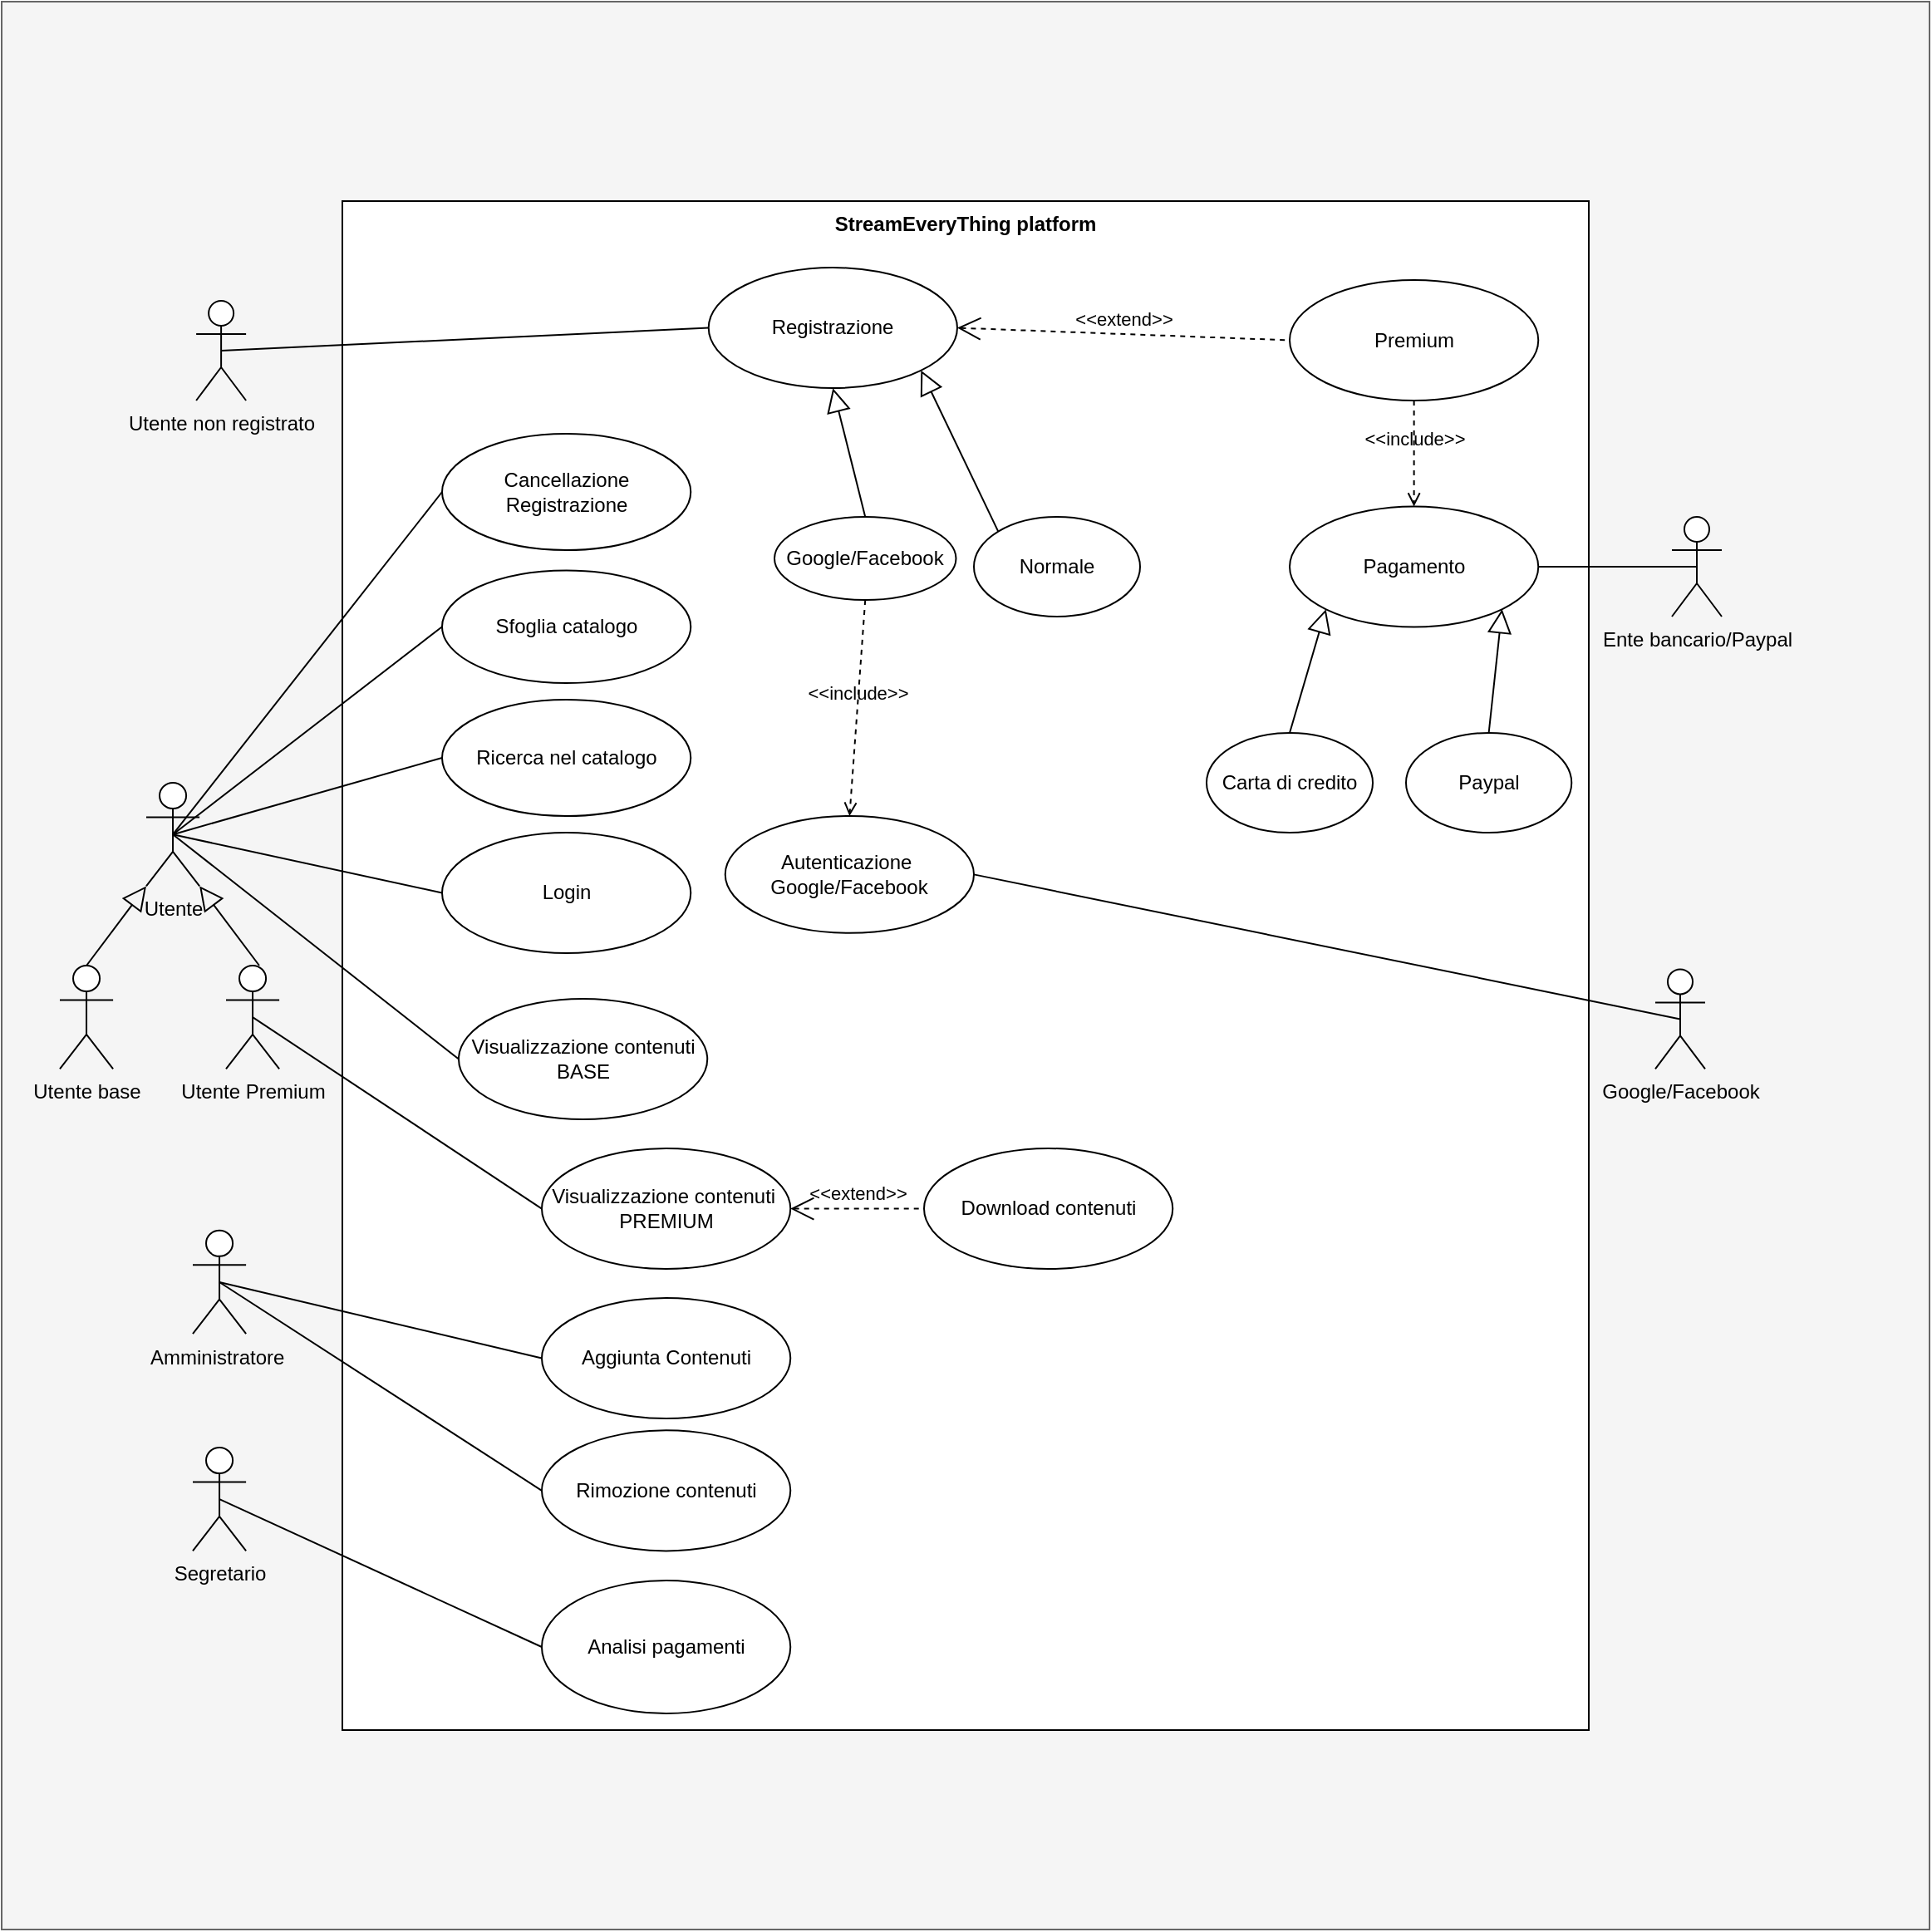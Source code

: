 <mxfile>
    <diagram id="11KYIz2wfZRPv0BPyxRQ" name="Page-1">
        <mxGraphModel dx="1050" dy="2278" grid="1" gridSize="10" guides="1" tooltips="1" connect="1" arrows="1" fold="1" page="1" pageScale="1" pageWidth="850" pageHeight="1100" math="0" shadow="0">
            <root>
                <mxCell id="0"/>
                <mxCell id="1" parent="0"/>
                <mxCell id="149" value="" style="whiteSpace=wrap;html=1;aspect=fixed;fillColor=#f5f5f5;fontColor=#333333;strokeColor=#666666;" vertex="1" parent="1">
                    <mxGeometry x="-135.0" y="-150" width="1160" height="1160" as="geometry"/>
                </mxCell>
                <mxCell id="82" value="StreamEveryThing platform" style="shape=rect;html=1;verticalAlign=top;fontStyle=1;whiteSpace=wrap;align=center;" vertex="1" parent="1">
                    <mxGeometry x="70" y="-30" width="750" height="920" as="geometry"/>
                </mxCell>
                <mxCell id="4" value="Amministratore&amp;nbsp;" style="shape=umlActor;html=1;verticalLabelPosition=bottom;verticalAlign=top;align=center;shadow=0;" parent="1" vertex="1">
                    <mxGeometry x="-20.002" y="589.387" width="32.062" height="62.195" as="geometry"/>
                </mxCell>
                <mxCell id="3" value="Segretario" style="shape=umlActor;html=1;verticalLabelPosition=bottom;verticalAlign=top;align=center;" parent="1" vertex="1">
                    <mxGeometry x="-20.002" y="720.002" width="32.062" height="62.195" as="geometry"/>
                </mxCell>
                <mxCell id="16" value="Sfoglia catalogo" style="ellipse;whiteSpace=wrap;html=1;container=0;" parent="1" vertex="1">
                    <mxGeometry x="130" y="192.2" width="149.63" height="67.8" as="geometry"/>
                </mxCell>
                <mxCell id="79" value="Ente bancario/Paypal" style="shape=umlActor;html=1;verticalLabelPosition=bottom;verticalAlign=top;align=center;" vertex="1" parent="1">
                    <mxGeometry x="870" y="160.0" width="30" height="60" as="geometry"/>
                </mxCell>
                <mxCell id="80" value="Google/Facebook" style="shape=umlActor;html=1;verticalLabelPosition=bottom;verticalAlign=top;align=center;" vertex="1" parent="1">
                    <mxGeometry x="860" y="432.2" width="30" height="60" as="geometry"/>
                </mxCell>
                <mxCell id="84" value="" style="edgeStyle=none;html=1;endArrow=none;verticalAlign=bottom;entryX=0;entryY=0.5;entryDx=0;entryDy=0;exitX=0.5;exitY=0.5;exitDx=0;exitDy=0;exitPerimeter=0;" edge="1" parent="1" source="4" target="94">
                    <mxGeometry width="160" relative="1" as="geometry">
                        <mxPoint x="200" y="670" as="sourcePoint"/>
                        <mxPoint x="290.003" y="746.278" as="targetPoint"/>
                    </mxGeometry>
                </mxCell>
                <mxCell id="85" value="" style="edgeStyle=none;html=1;endArrow=none;verticalAlign=bottom;entryX=0;entryY=0.5;entryDx=0;entryDy=0;exitX=0.5;exitY=0.5;exitDx=0;exitDy=0;exitPerimeter=0;" edge="1" parent="1" source="4" target="89">
                    <mxGeometry width="160" relative="1" as="geometry">
                        <mxPoint x="200" y="670" as="sourcePoint"/>
                        <mxPoint x="290.003" y="840.423" as="targetPoint"/>
                    </mxGeometry>
                </mxCell>
                <mxCell id="86" value="Ricerca nel catalogo" style="ellipse;whiteSpace=wrap;html=1;container=0;" vertex="1" parent="1">
                    <mxGeometry x="130" y="270" width="149.63" height="70" as="geometry"/>
                </mxCell>
                <mxCell id="87" value="Registrazione&lt;br&gt;" style="ellipse;whiteSpace=wrap;html=1;container=0;" vertex="1" parent="1">
                    <mxGeometry x="290.365" y="9.997" width="149.625" height="72.561" as="geometry"/>
                </mxCell>
                <mxCell id="88" value="Login" style="ellipse;whiteSpace=wrap;html=1;container=0;" vertex="1" parent="1">
                    <mxGeometry x="130.005" y="349.997" width="149.625" height="72.561" as="geometry"/>
                </mxCell>
                <mxCell id="89" value="Rimozione contenuti" style="ellipse;whiteSpace=wrap;html=1;container=0;" vertex="1" parent="1">
                    <mxGeometry x="189.995" y="709.637" width="149.625" height="72.561" as="geometry"/>
                </mxCell>
                <mxCell id="90" value="Cancellazione Registrazione" style="ellipse;whiteSpace=wrap;html=1;container=0;" vertex="1" parent="1">
                    <mxGeometry x="130" y="110" width="149.63" height="70" as="geometry"/>
                </mxCell>
                <mxCell id="91" value="Visualizzazione contenuti&amp;nbsp;&lt;br&gt;PREMIUM" style="ellipse;whiteSpace=wrap;html=1;container=0;" vertex="1" parent="1">
                    <mxGeometry x="189.995" y="539.997" width="149.625" height="72.561" as="geometry"/>
                </mxCell>
                <mxCell id="92" value="Pagamento" style="ellipse;whiteSpace=wrap;html=1;container=0;" vertex="1" parent="1">
                    <mxGeometry x="640.005" y="153.717" width="149.625" height="72.561" as="geometry"/>
                </mxCell>
                <mxCell id="93" value="Analisi pagamenti" style="ellipse;whiteSpace=wrap;html=1;container=0;" vertex="1" parent="1">
                    <mxGeometry x="189.99" y="800" width="149.63" height="80" as="geometry"/>
                </mxCell>
                <mxCell id="94" value="Aggiunta Contenuti" style="ellipse;whiteSpace=wrap;html=1;container=0;" vertex="1" parent="1">
                    <mxGeometry x="189.995" y="629.997" width="149.625" height="72.561" as="geometry"/>
                </mxCell>
                <mxCell id="95" value="Download contenuti" style="ellipse;whiteSpace=wrap;html=1;container=0;" vertex="1" parent="1">
                    <mxGeometry x="420.005" y="539.997" width="149.625" height="72.561" as="geometry"/>
                </mxCell>
                <mxCell id="96" value="Visualizzazione contenuti&lt;br&gt;BASE" style="ellipse;whiteSpace=wrap;html=1;container=0;" vertex="1" parent="1">
                    <mxGeometry x="139.995" y="449.997" width="149.625" height="72.561" as="geometry"/>
                </mxCell>
                <mxCell id="101" value="&amp;lt;&amp;lt;include&amp;gt;&amp;gt;" style="edgeStyle=none;html=1;endArrow=open;verticalAlign=bottom;dashed=1;labelBackgroundColor=none;exitX=0.5;exitY=1;exitDx=0;exitDy=0;entryX=0.5;entryY=0;entryDx=0;entryDy=0;" edge="1" parent="1" source="124" target="92">
                    <mxGeometry width="160" relative="1" as="geometry">
                        <mxPoint x="329.62" y="96.278" as="sourcePoint"/>
                        <mxPoint x="525" y="150" as="targetPoint"/>
                    </mxGeometry>
                </mxCell>
                <mxCell id="102" value="" style="edgeStyle=none;html=1;endArrow=none;verticalAlign=bottom;entryX=0.5;entryY=0.5;entryDx=0;entryDy=0;entryPerimeter=0;exitX=1;exitY=0.5;exitDx=0;exitDy=0;" edge="1" parent="1" source="92" target="79">
                    <mxGeometry width="160" relative="1" as="geometry">
                        <mxPoint x="650" y="230" as="sourcePoint"/>
                        <mxPoint x="810" y="230" as="targetPoint"/>
                    </mxGeometry>
                </mxCell>
                <mxCell id="103" value="" style="edgeStyle=none;html=1;endArrow=none;verticalAlign=bottom;entryX=0.5;entryY=0.5;entryDx=0;entryDy=0;entryPerimeter=0;exitX=1;exitY=0.5;exitDx=0;exitDy=0;" edge="1" parent="1" source="128" target="80">
                    <mxGeometry width="160" relative="1" as="geometry">
                        <mxPoint x="650" y="230" as="sourcePoint"/>
                        <mxPoint x="810" y="230" as="targetPoint"/>
                    </mxGeometry>
                </mxCell>
                <mxCell id="104" value="" style="edgeStyle=none;html=1;endArrow=none;verticalAlign=bottom;entryX=0;entryY=0.5;entryDx=0;entryDy=0;exitX=0.5;exitY=0.5;exitDx=0;exitDy=0;exitPerimeter=0;" edge="1" parent="1" source="3" target="93">
                    <mxGeometry width="160" relative="1" as="geometry">
                        <mxPoint x="650" y="540" as="sourcePoint"/>
                        <mxPoint x="810" y="540" as="targetPoint"/>
                    </mxGeometry>
                </mxCell>
                <mxCell id="112" value="&amp;lt;&amp;lt;extend&amp;gt;&amp;gt;" style="edgeStyle=none;html=1;startArrow=open;endArrow=none;startSize=12;verticalAlign=bottom;dashed=1;labelBackgroundColor=none;entryX=0;entryY=0.5;entryDx=0;entryDy=0;exitX=1;exitY=0.5;exitDx=0;exitDy=0;" edge="1" parent="1" source="91" target="95">
                    <mxGeometry width="160" relative="1" as="geometry">
                        <mxPoint x="250" y="470" as="sourcePoint"/>
                        <mxPoint x="410" y="470" as="targetPoint"/>
                    </mxGeometry>
                </mxCell>
                <mxCell id="116" value="" style="group" vertex="1" connectable="0" parent="1">
                    <mxGeometry x="-100" y="320.0" width="132.062" height="172.197" as="geometry"/>
                </mxCell>
                <mxCell id="2" value="Utente" style="shape=umlActor;html=1;verticalLabelPosition=bottom;verticalAlign=top;align=center;container=0;" parent="116" vertex="1">
                    <mxGeometry x="52" width="32.062" height="62.195" as="geometry"/>
                </mxCell>
                <mxCell id="32" value="Utente Premium" style="shape=umlActor;html=1;verticalLabelPosition=bottom;verticalAlign=top;align=center;container=0;" parent="116" vertex="1">
                    <mxGeometry x="100" y="110.002" width="32.062" height="62.195" as="geometry"/>
                </mxCell>
                <mxCell id="34" value="Utente base" style="shape=umlActor;html=1;verticalLabelPosition=bottom;verticalAlign=top;align=center;container=0;" parent="116" vertex="1">
                    <mxGeometry y="110.002" width="32.062" height="62.195" as="geometry"/>
                </mxCell>
                <mxCell id="114" value="" style="edgeStyle=none;html=1;endArrow=block;endFill=0;endSize=12;verticalAlign=bottom;entryX=1;entryY=1;entryDx=0;entryDy=0;entryPerimeter=0;" edge="1" parent="116" target="2">
                    <mxGeometry width="160" relative="1" as="geometry">
                        <mxPoint x="120" y="110.0" as="sourcePoint"/>
                        <mxPoint x="330" y="120.0" as="targetPoint"/>
                    </mxGeometry>
                </mxCell>
                <mxCell id="115" value="" style="edgeStyle=none;html=1;endArrow=block;endFill=0;endSize=12;verticalAlign=bottom;entryX=0;entryY=1;entryDx=0;entryDy=0;entryPerimeter=0;exitX=0.5;exitY=0;exitDx=0;exitDy=0;exitPerimeter=0;" edge="1" parent="116" source="34" target="2">
                    <mxGeometry width="160" relative="1" as="geometry">
                        <mxPoint x="170" y="120.0" as="sourcePoint"/>
                        <mxPoint x="330" y="120.0" as="targetPoint"/>
                    </mxGeometry>
                </mxCell>
                <mxCell id="117" value="" style="edgeStyle=none;html=1;endArrow=none;verticalAlign=bottom;entryX=0;entryY=0.5;entryDx=0;entryDy=0;exitX=0.5;exitY=0.5;exitDx=0;exitDy=0;exitPerimeter=0;" edge="1" parent="1" source="2" target="90">
                    <mxGeometry width="160" relative="1" as="geometry">
                        <mxPoint x="140" y="210" as="sourcePoint"/>
                        <mxPoint x="300" y="210" as="targetPoint"/>
                    </mxGeometry>
                </mxCell>
                <mxCell id="118" value="" style="edgeStyle=none;html=1;endArrow=none;verticalAlign=bottom;entryX=0;entryY=0.5;entryDx=0;entryDy=0;exitX=0.5;exitY=0.5;exitDx=0;exitDy=0;exitPerimeter=0;" edge="1" parent="1" source="122" target="87">
                    <mxGeometry width="160" relative="1" as="geometry">
                        <mxPoint y="160" as="sourcePoint"/>
                        <mxPoint x="199.995" y="46.278" as="targetPoint"/>
                    </mxGeometry>
                </mxCell>
                <mxCell id="119" value="" style="edgeStyle=none;html=1;endArrow=none;verticalAlign=bottom;entryX=0;entryY=0.5;entryDx=0;entryDy=0;exitX=0.5;exitY=0.5;exitDx=0;exitDy=0;exitPerimeter=0;" edge="1" parent="1" source="2" target="16">
                    <mxGeometry width="160" relative="1" as="geometry">
                        <mxPoint x="10" y="170.0" as="sourcePoint"/>
                        <mxPoint x="199.985" y="146.278" as="targetPoint"/>
                    </mxGeometry>
                </mxCell>
                <mxCell id="120" value="" style="edgeStyle=none;html=1;endArrow=none;verticalAlign=bottom;entryX=0;entryY=0.5;entryDx=0;entryDy=0;exitX=0.5;exitY=0.5;exitDx=0;exitDy=0;exitPerimeter=0;" edge="1" parent="1" source="2" target="86">
                    <mxGeometry width="160" relative="1" as="geometry">
                        <mxPoint x="8.031" y="171.098" as="sourcePoint"/>
                        <mxPoint x="199.985" y="238.478" as="targetPoint"/>
                    </mxGeometry>
                </mxCell>
                <mxCell id="121" value="" style="edgeStyle=none;html=1;endArrow=none;verticalAlign=bottom;entryX=0;entryY=0.5;entryDx=0;entryDy=0;exitX=0.5;exitY=0.5;exitDx=0;exitDy=0;exitPerimeter=0;" edge="1" parent="1" source="32" target="91">
                    <mxGeometry width="160" relative="1" as="geometry">
                        <mxPoint x="280" y="470" as="sourcePoint"/>
                        <mxPoint x="440" y="470" as="targetPoint"/>
                    </mxGeometry>
                </mxCell>
                <mxCell id="122" value="Utente non registrato" style="shape=umlActor;html=1;verticalLabelPosition=bottom;verticalAlign=top;align=center;" vertex="1" parent="1">
                    <mxGeometry x="-17.94" y="30" width="30" height="60" as="geometry"/>
                </mxCell>
                <mxCell id="123" value="" style="edgeStyle=none;html=1;endArrow=none;verticalAlign=bottom;exitX=0.5;exitY=0.5;exitDx=0;exitDy=0;exitPerimeter=0;entryX=0;entryY=0.5;entryDx=0;entryDy=0;" edge="1" parent="1" source="2" target="88">
                    <mxGeometry width="160" relative="1" as="geometry">
                        <mxPoint x="270" y="420" as="sourcePoint"/>
                        <mxPoint x="430" y="420" as="targetPoint"/>
                    </mxGeometry>
                </mxCell>
                <mxCell id="124" value="Premium" style="ellipse;whiteSpace=wrap;html=1;container=0;" vertex="1" parent="1">
                    <mxGeometry x="640.005" y="17.437" width="149.625" height="72.561" as="geometry"/>
                </mxCell>
                <mxCell id="127" value="&amp;lt;&amp;lt;extend&amp;gt;&amp;gt;" style="edgeStyle=none;html=1;startArrow=open;endArrow=none;startSize=12;verticalAlign=bottom;dashed=1;labelBackgroundColor=none;entryX=0;entryY=0.5;entryDx=0;entryDy=0;exitX=1;exitY=0.5;exitDx=0;exitDy=0;" edge="1" parent="1" source="87" target="124">
                    <mxGeometry width="160" relative="1" as="geometry">
                        <mxPoint x="440" y="150" as="sourcePoint"/>
                        <mxPoint x="600" y="150" as="targetPoint"/>
                    </mxGeometry>
                </mxCell>
                <mxCell id="128" value="Autenticazione&amp;nbsp;&lt;br&gt;Google/Facebook" style="ellipse;whiteSpace=wrap;html=1;container=0;" vertex="1" parent="1">
                    <mxGeometry x="300.37" y="340" width="149.63" height="70.36" as="geometry"/>
                </mxCell>
                <mxCell id="130" value="" style="edgeStyle=none;html=1;endArrow=none;verticalAlign=bottom;exitX=0.5;exitY=0.5;exitDx=0;exitDy=0;exitPerimeter=0;entryX=0;entryY=0.5;entryDx=0;entryDy=0;" edge="1" parent="1" source="2" target="96">
                    <mxGeometry width="160" relative="1" as="geometry">
                        <mxPoint x="100" y="460" as="sourcePoint"/>
                        <mxPoint x="260" y="460" as="targetPoint"/>
                    </mxGeometry>
                </mxCell>
                <mxCell id="132" value="" style="edgeStyle=none;html=1;endArrow=block;endFill=0;endSize=12;verticalAlign=bottom;entryX=0.5;entryY=1;entryDx=0;entryDy=0;exitX=0.5;exitY=0;exitDx=0;exitDy=0;" edge="1" parent="1" source="133" target="87">
                    <mxGeometry width="160" relative="1" as="geometry">
                        <mxPoint x="340" y="160" as="sourcePoint"/>
                        <mxPoint x="530" y="310" as="targetPoint"/>
                    </mxGeometry>
                </mxCell>
                <mxCell id="133" value="Google/Facebook" style="ellipse;whiteSpace=wrap;html=1;container=0;" vertex="1" parent="1">
                    <mxGeometry x="330" y="160" width="109.25" height="50" as="geometry"/>
                </mxCell>
                <mxCell id="134" value="Normale" style="ellipse;whiteSpace=wrap;html=1;container=0;" vertex="1" parent="1">
                    <mxGeometry x="450" y="160" width="100" height="60" as="geometry"/>
                </mxCell>
                <mxCell id="135" value="" style="edgeStyle=none;html=1;endArrow=block;endFill=0;endSize=12;verticalAlign=bottom;exitX=0;exitY=0;exitDx=0;exitDy=0;entryX=1;entryY=1;entryDx=0;entryDy=0;" edge="1" parent="1" source="134" target="87">
                    <mxGeometry width="160" relative="1" as="geometry">
                        <mxPoint x="350" y="170" as="sourcePoint"/>
                        <mxPoint x="370" y="80" as="targetPoint"/>
                    </mxGeometry>
                </mxCell>
                <mxCell id="139" value="&amp;lt;&amp;lt;include&amp;gt;&amp;gt;" style="edgeStyle=none;html=1;endArrow=open;verticalAlign=bottom;dashed=1;labelBackgroundColor=none;entryX=0.5;entryY=0;entryDx=0;entryDy=0;exitX=0.5;exitY=1;exitDx=0;exitDy=0;" edge="1" parent="1" source="133" target="128">
                    <mxGeometry width="160" relative="1" as="geometry">
                        <mxPoint x="420" y="310" as="sourcePoint"/>
                        <mxPoint x="580" y="310" as="targetPoint"/>
                    </mxGeometry>
                </mxCell>
                <mxCell id="141" value="Paypal" style="ellipse;whiteSpace=wrap;html=1;container=0;" vertex="1" parent="1">
                    <mxGeometry x="710" y="290" width="99.63" height="60" as="geometry"/>
                </mxCell>
                <mxCell id="142" value="Carta di credito" style="ellipse;whiteSpace=wrap;html=1;container=0;" vertex="1" parent="1">
                    <mxGeometry x="590" y="290" width="100.01" height="60" as="geometry"/>
                </mxCell>
                <mxCell id="143" value="" style="edgeStyle=none;html=1;endArrow=block;endFill=0;endSize=12;verticalAlign=bottom;exitX=0.5;exitY=0;exitDx=0;exitDy=0;entryX=0;entryY=1;entryDx=0;entryDy=0;" edge="1" parent="1" source="142" target="92">
                    <mxGeometry width="160" relative="1" as="geometry">
                        <mxPoint x="720" y="210" as="sourcePoint"/>
                        <mxPoint x="880" y="210" as="targetPoint"/>
                    </mxGeometry>
                </mxCell>
                <mxCell id="144" value="" style="edgeStyle=none;html=1;endArrow=block;endFill=0;endSize=12;verticalAlign=bottom;exitX=0.5;exitY=0;exitDx=0;exitDy=0;entryX=1;entryY=1;entryDx=0;entryDy=0;" edge="1" parent="1" source="141" target="92">
                    <mxGeometry width="160" relative="1" as="geometry">
                        <mxPoint x="720" y="210" as="sourcePoint"/>
                        <mxPoint x="1050" y="230" as="targetPoint"/>
                    </mxGeometry>
                </mxCell>
            </root>
        </mxGraphModel>
    </diagram>
</mxfile>